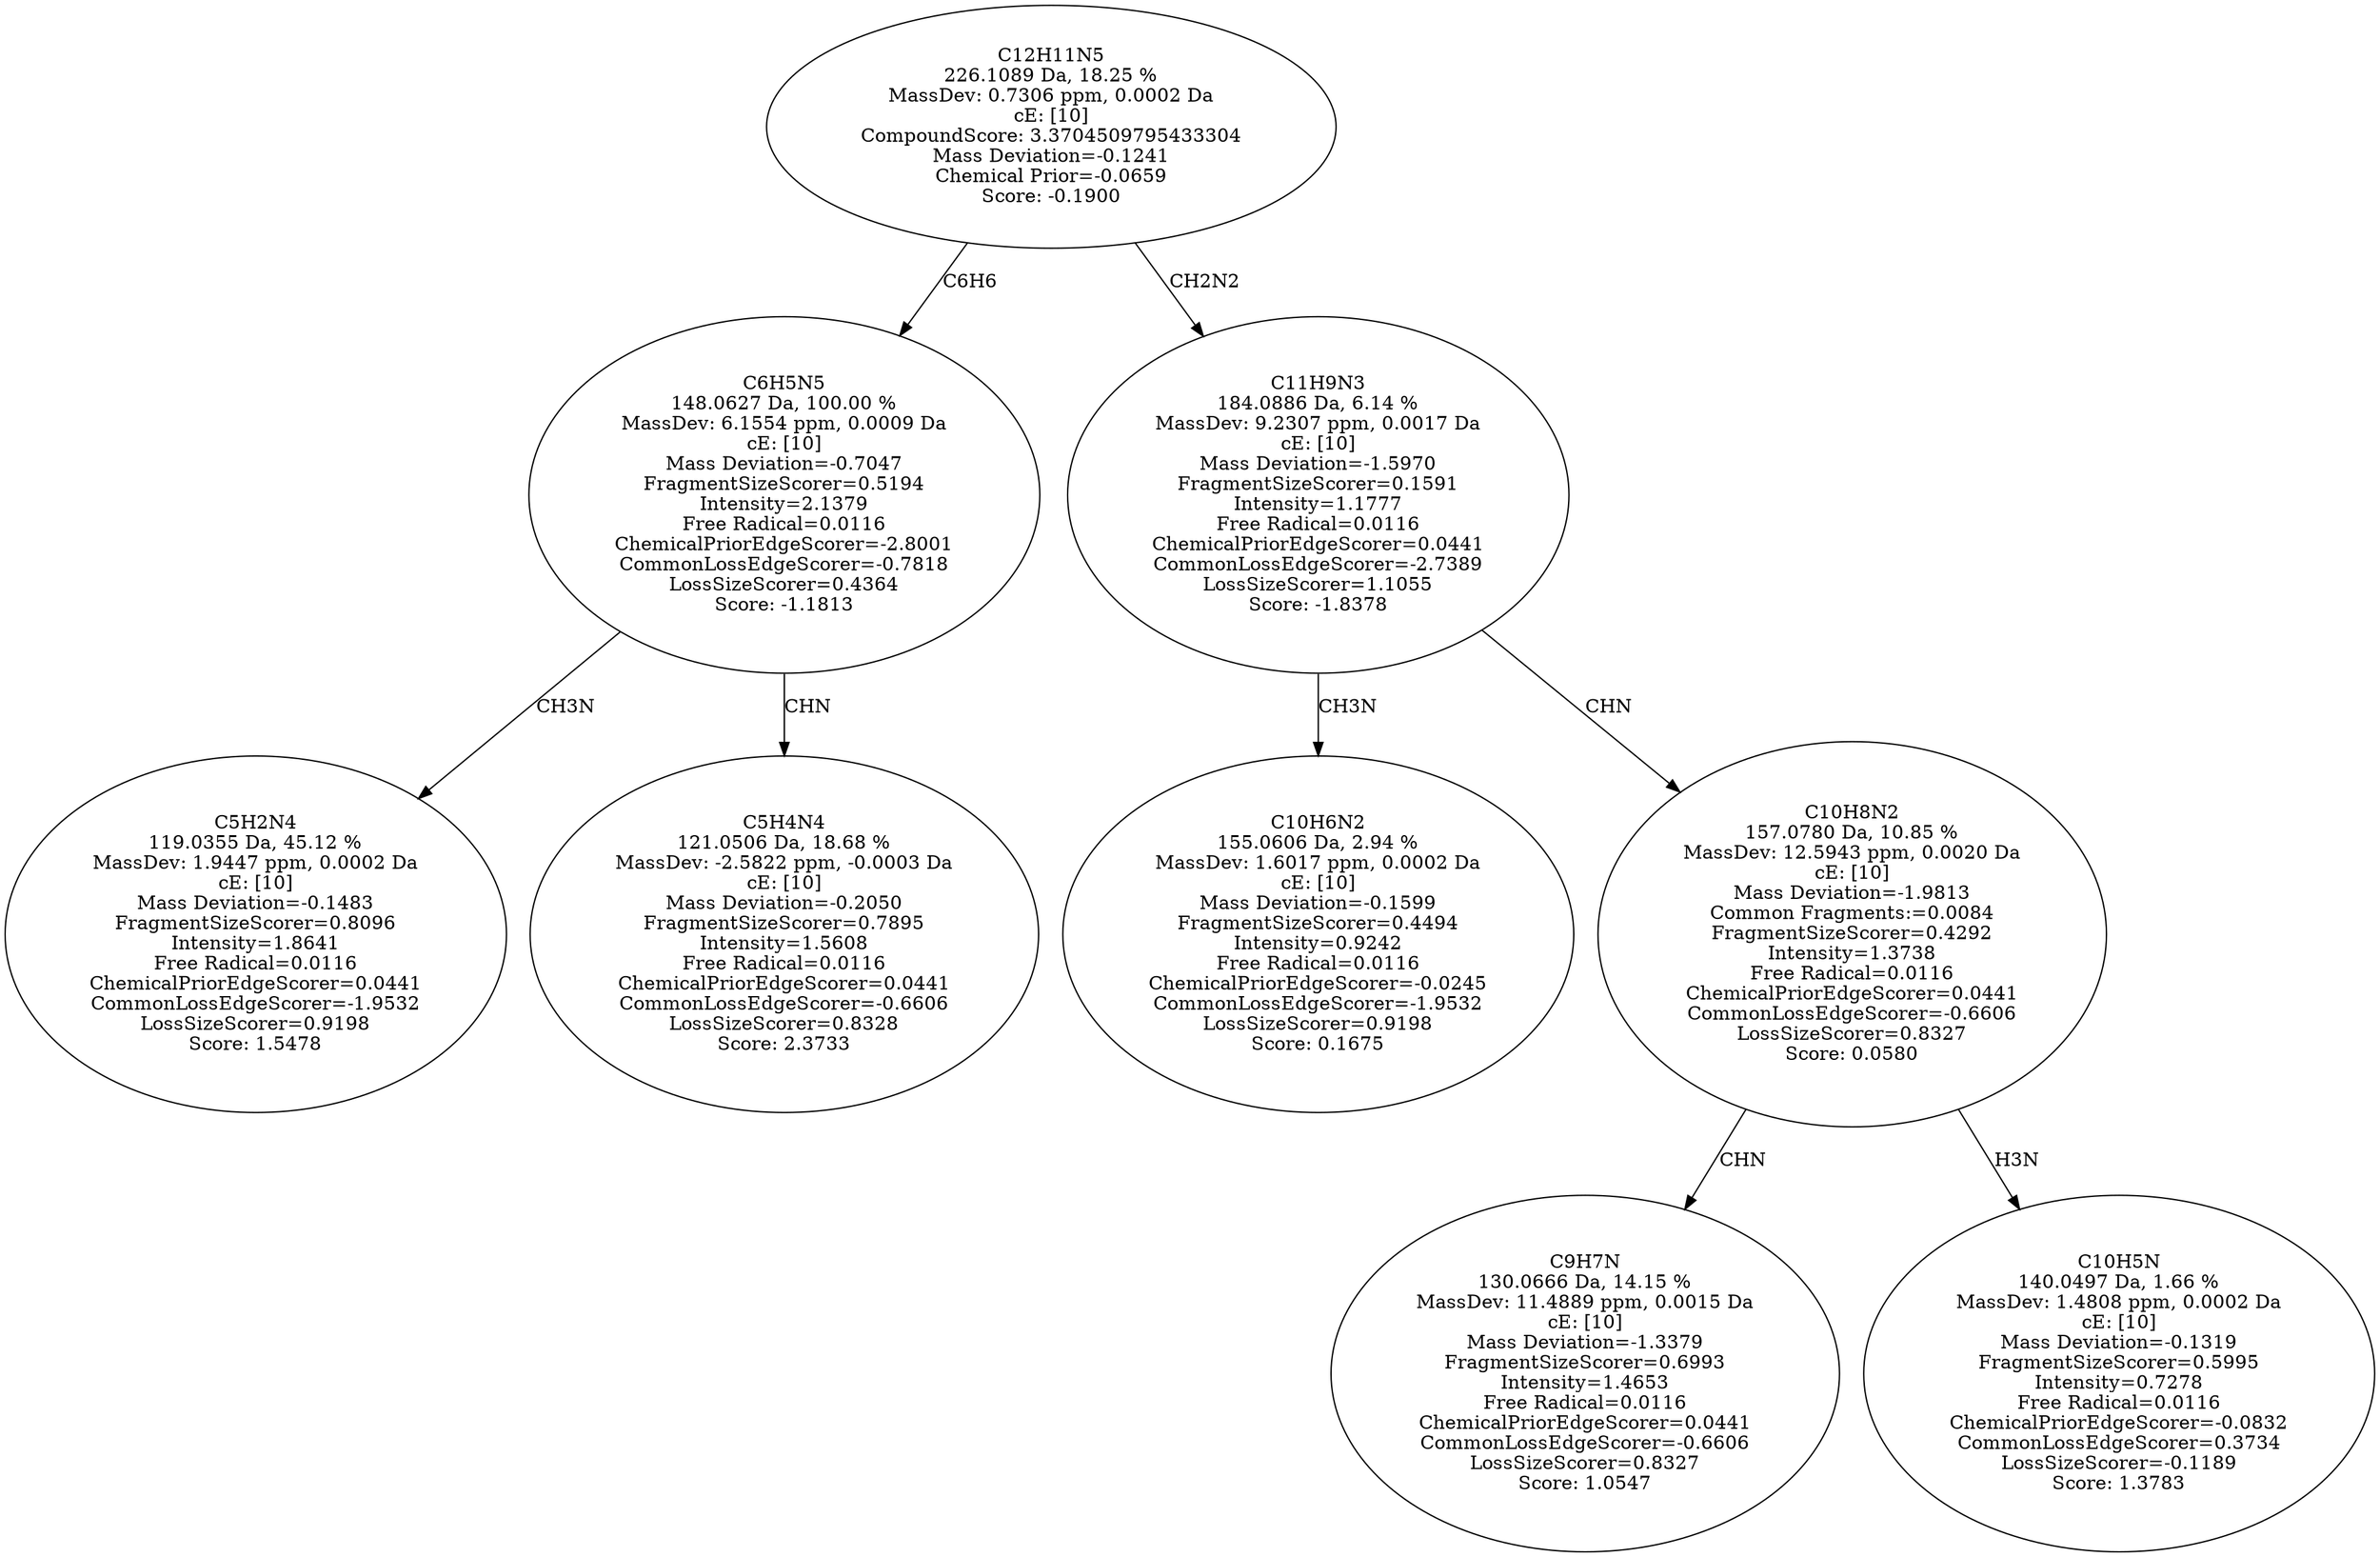 strict digraph {
v1 [label="C5H2N4\n119.0355 Da, 45.12 %\nMassDev: 1.9447 ppm, 0.0002 Da\ncE: [10]\nMass Deviation=-0.1483\nFragmentSizeScorer=0.8096\nIntensity=1.8641\nFree Radical=0.0116\nChemicalPriorEdgeScorer=0.0441\nCommonLossEdgeScorer=-1.9532\nLossSizeScorer=0.9198\nScore: 1.5478"];
v2 [label="C5H4N4\n121.0506 Da, 18.68 %\nMassDev: -2.5822 ppm, -0.0003 Da\ncE: [10]\nMass Deviation=-0.2050\nFragmentSizeScorer=0.7895\nIntensity=1.5608\nFree Radical=0.0116\nChemicalPriorEdgeScorer=0.0441\nCommonLossEdgeScorer=-0.6606\nLossSizeScorer=0.8328\nScore: 2.3733"];
v3 [label="C6H5N5\n148.0627 Da, 100.00 %\nMassDev: 6.1554 ppm, 0.0009 Da\ncE: [10]\nMass Deviation=-0.7047\nFragmentSizeScorer=0.5194\nIntensity=2.1379\nFree Radical=0.0116\nChemicalPriorEdgeScorer=-2.8001\nCommonLossEdgeScorer=-0.7818\nLossSizeScorer=0.4364\nScore: -1.1813"];
v4 [label="C10H6N2\n155.0606 Da, 2.94 %\nMassDev: 1.6017 ppm, 0.0002 Da\ncE: [10]\nMass Deviation=-0.1599\nFragmentSizeScorer=0.4494\nIntensity=0.9242\nFree Radical=0.0116\nChemicalPriorEdgeScorer=-0.0245\nCommonLossEdgeScorer=-1.9532\nLossSizeScorer=0.9198\nScore: 0.1675"];
v5 [label="C9H7N\n130.0666 Da, 14.15 %\nMassDev: 11.4889 ppm, 0.0015 Da\ncE: [10]\nMass Deviation=-1.3379\nFragmentSizeScorer=0.6993\nIntensity=1.4653\nFree Radical=0.0116\nChemicalPriorEdgeScorer=0.0441\nCommonLossEdgeScorer=-0.6606\nLossSizeScorer=0.8327\nScore: 1.0547"];
v6 [label="C10H5N\n140.0497 Da, 1.66 %\nMassDev: 1.4808 ppm, 0.0002 Da\ncE: [10]\nMass Deviation=-0.1319\nFragmentSizeScorer=0.5995\nIntensity=0.7278\nFree Radical=0.0116\nChemicalPriorEdgeScorer=-0.0832\nCommonLossEdgeScorer=0.3734\nLossSizeScorer=-0.1189\nScore: 1.3783"];
v7 [label="C10H8N2\n157.0780 Da, 10.85 %\nMassDev: 12.5943 ppm, 0.0020 Da\ncE: [10]\nMass Deviation=-1.9813\nCommon Fragments:=0.0084\nFragmentSizeScorer=0.4292\nIntensity=1.3738\nFree Radical=0.0116\nChemicalPriorEdgeScorer=0.0441\nCommonLossEdgeScorer=-0.6606\nLossSizeScorer=0.8327\nScore: 0.0580"];
v8 [label="C11H9N3\n184.0886 Da, 6.14 %\nMassDev: 9.2307 ppm, 0.0017 Da\ncE: [10]\nMass Deviation=-1.5970\nFragmentSizeScorer=0.1591\nIntensity=1.1777\nFree Radical=0.0116\nChemicalPriorEdgeScorer=0.0441\nCommonLossEdgeScorer=-2.7389\nLossSizeScorer=1.1055\nScore: -1.8378"];
v9 [label="C12H11N5\n226.1089 Da, 18.25 %\nMassDev: 0.7306 ppm, 0.0002 Da\ncE: [10]\nCompoundScore: 3.3704509795433304\nMass Deviation=-0.1241\nChemical Prior=-0.0659\nScore: -0.1900"];
v3 -> v1 [label="CH3N"];
v3 -> v2 [label="CHN"];
v9 -> v3 [label="C6H6"];
v8 -> v4 [label="CH3N"];
v7 -> v5 [label="CHN"];
v7 -> v6 [label="H3N"];
v8 -> v7 [label="CHN"];
v9 -> v8 [label="CH2N2"];
}
